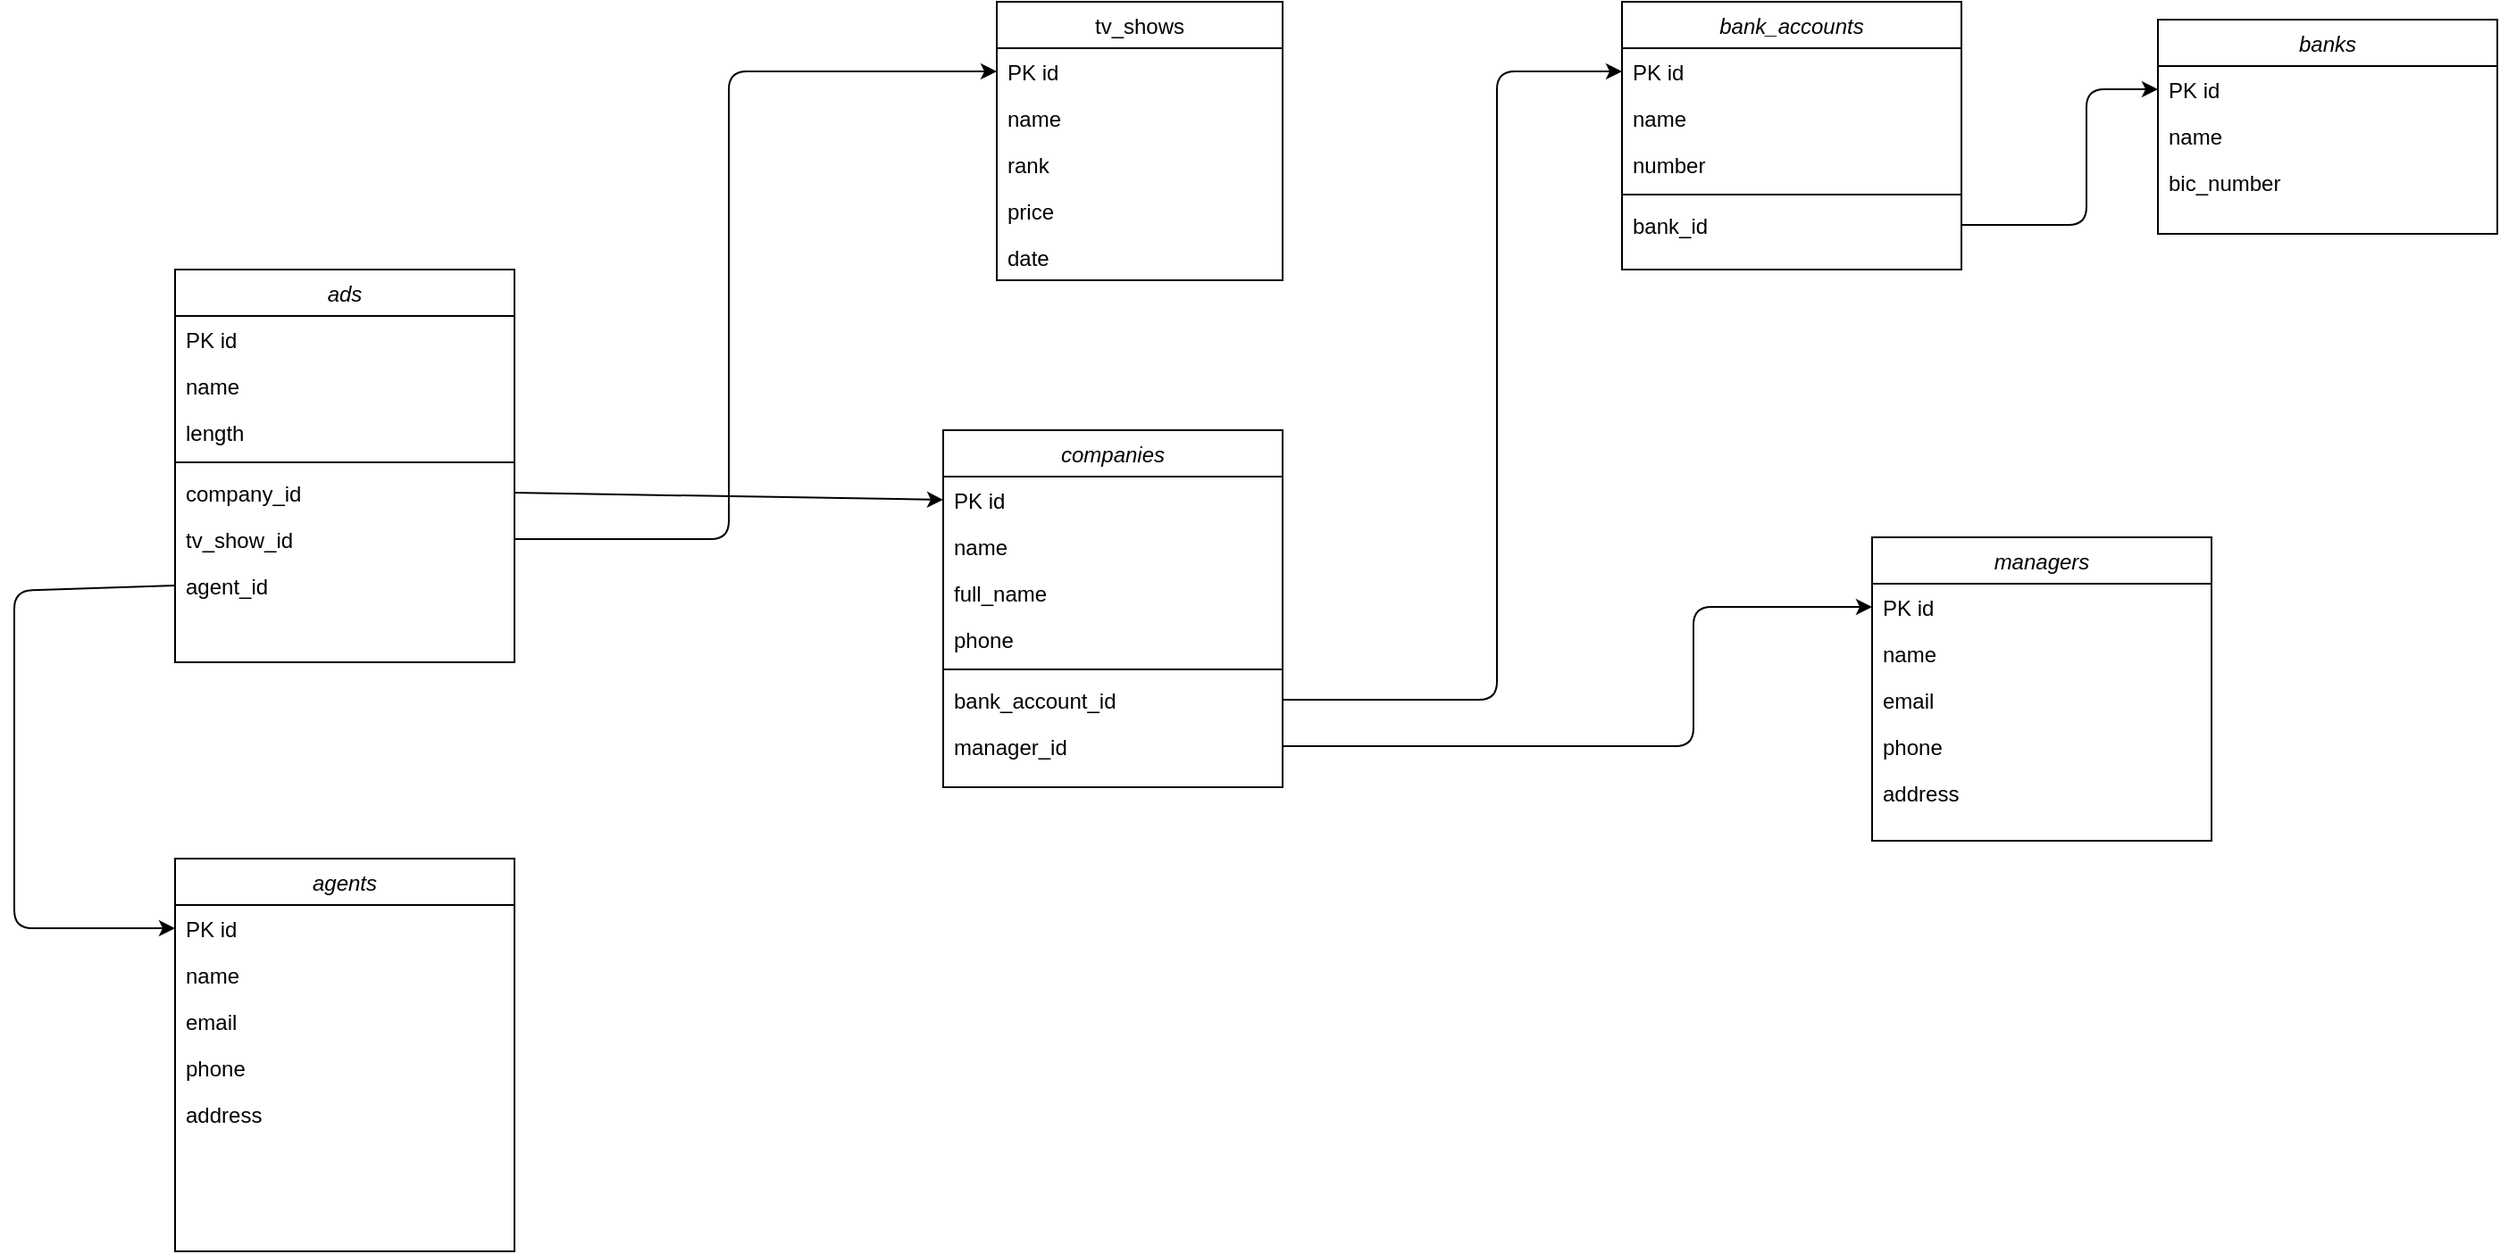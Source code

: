 <mxfile version="15.1.3" type="device"><diagram id="C5RBs43oDa-KdzZeNtuy" name="Page-1"><mxGraphModel dx="946" dy="1796" grid="1" gridSize="10" guides="1" tooltips="1" connect="1" arrows="1" fold="1" page="1" pageScale="1" pageWidth="827" pageHeight="1169" math="0" shadow="0"><root><mxCell id="WIyWlLk6GJQsqaUBKTNV-0"/><mxCell id="WIyWlLk6GJQsqaUBKTNV-1" parent="WIyWlLk6GJQsqaUBKTNV-0"/><mxCell id="D5qDx5r3grLyKqoLFF8v-0" value="tv_shows" style="swimlane;fontStyle=0;align=center;verticalAlign=top;childLayout=stackLayout;horizontal=1;startSize=26;horizontalStack=0;resizeParent=1;resizeLast=0;collapsible=1;marginBottom=0;rounded=0;shadow=0;strokeWidth=1;" vertex="1" parent="WIyWlLk6GJQsqaUBKTNV-1"><mxGeometry x="900" y="-480" width="160" height="156" as="geometry"><mxRectangle x="130" y="380" width="160" height="26" as="alternateBounds"/></mxGeometry></mxCell><mxCell id="D5qDx5r3grLyKqoLFF8v-1" value="PK id" style="text;align=left;verticalAlign=top;spacingLeft=4;spacingRight=4;overflow=hidden;rotatable=0;points=[[0,0.5],[1,0.5]];portConstraint=eastwest;" vertex="1" parent="D5qDx5r3grLyKqoLFF8v-0"><mxGeometry y="26" width="160" height="26" as="geometry"/></mxCell><mxCell id="D5qDx5r3grLyKqoLFF8v-2" value="name" style="text;align=left;verticalAlign=top;spacingLeft=4;spacingRight=4;overflow=hidden;rotatable=0;points=[[0,0.5],[1,0.5]];portConstraint=eastwest;" vertex="1" parent="D5qDx5r3grLyKqoLFF8v-0"><mxGeometry y="52" width="160" height="26" as="geometry"/></mxCell><mxCell id="D5qDx5r3grLyKqoLFF8v-3" value="rank" style="text;align=left;verticalAlign=top;spacingLeft=4;spacingRight=4;overflow=hidden;rotatable=0;points=[[0,0.5],[1,0.5]];portConstraint=eastwest;rounded=0;shadow=0;html=0;" vertex="1" parent="D5qDx5r3grLyKqoLFF8v-0"><mxGeometry y="78" width="160" height="26" as="geometry"/></mxCell><mxCell id="D5qDx5r3grLyKqoLFF8v-4" value="price" style="text;align=left;verticalAlign=top;spacingLeft=4;spacingRight=4;overflow=hidden;rotatable=0;points=[[0,0.5],[1,0.5]];portConstraint=eastwest;rounded=0;shadow=0;html=0;" vertex="1" parent="D5qDx5r3grLyKqoLFF8v-0"><mxGeometry y="104" width="160" height="26" as="geometry"/></mxCell><mxCell id="D5qDx5r3grLyKqoLFF8v-15" value="date" style="text;align=left;verticalAlign=top;spacingLeft=4;spacingRight=4;overflow=hidden;rotatable=0;points=[[0,0.5],[1,0.5]];portConstraint=eastwest;rounded=0;shadow=0;html=0;" vertex="1" parent="D5qDx5r3grLyKqoLFF8v-0"><mxGeometry y="130" width="160" height="26" as="geometry"/></mxCell><mxCell id="D5qDx5r3grLyKqoLFF8v-11" value="ads" style="swimlane;fontStyle=2;align=center;verticalAlign=top;childLayout=stackLayout;horizontal=1;startSize=26;horizontalStack=0;resizeParent=1;resizeLast=0;collapsible=1;marginBottom=0;rounded=0;shadow=0;strokeWidth=1;" vertex="1" parent="WIyWlLk6GJQsqaUBKTNV-1"><mxGeometry x="440" y="-330" width="190" height="220" as="geometry"><mxRectangle x="440" y="-330" width="160" height="26" as="alternateBounds"/></mxGeometry></mxCell><mxCell id="D5qDx5r3grLyKqoLFF8v-12" value="PK id" style="text;align=left;verticalAlign=top;spacingLeft=4;spacingRight=4;overflow=hidden;rotatable=0;points=[[0,0.5],[1,0.5]];portConstraint=eastwest;" vertex="1" parent="D5qDx5r3grLyKqoLFF8v-11"><mxGeometry y="26" width="190" height="26" as="geometry"/></mxCell><mxCell id="D5qDx5r3grLyKqoLFF8v-14" value="name" style="text;align=left;verticalAlign=top;spacingLeft=4;spacingRight=4;overflow=hidden;rotatable=0;points=[[0,0.5],[1,0.5]];portConstraint=eastwest;rounded=0;shadow=0;html=0;" vertex="1" parent="D5qDx5r3grLyKqoLFF8v-11"><mxGeometry y="52" width="190" height="26" as="geometry"/></mxCell><mxCell id="D5qDx5r3grLyKqoLFF8v-85" value="length" style="text;align=left;verticalAlign=top;spacingLeft=4;spacingRight=4;overflow=hidden;rotatable=0;points=[[0,0.5],[1,0.5]];portConstraint=eastwest;rounded=0;shadow=0;html=0;" vertex="1" parent="D5qDx5r3grLyKqoLFF8v-11"><mxGeometry y="78" width="190" height="26" as="geometry"/></mxCell><mxCell id="D5qDx5r3grLyKqoLFF8v-22" value="" style="line;html=1;strokeWidth=1;align=left;verticalAlign=middle;spacingTop=-1;spacingLeft=3;spacingRight=3;rotatable=0;labelPosition=right;points=[];portConstraint=eastwest;" vertex="1" parent="D5qDx5r3grLyKqoLFF8v-11"><mxGeometry y="104" width="190" height="8" as="geometry"/></mxCell><mxCell id="D5qDx5r3grLyKqoLFF8v-23" value="company_id" style="text;align=left;verticalAlign=top;spacingLeft=4;spacingRight=4;overflow=hidden;rotatable=0;points=[[0,0.5],[1,0.5]];portConstraint=eastwest;" vertex="1" parent="D5qDx5r3grLyKqoLFF8v-11"><mxGeometry y="112" width="190" height="26" as="geometry"/></mxCell><mxCell id="D5qDx5r3grLyKqoLFF8v-24" value="tv_show_id " style="text;align=left;verticalAlign=top;spacingLeft=4;spacingRight=4;overflow=hidden;rotatable=0;points=[[0,0.5],[1,0.5]];portConstraint=eastwest;" vertex="1" parent="D5qDx5r3grLyKqoLFF8v-11"><mxGeometry y="138" width="190" height="26" as="geometry"/></mxCell><mxCell id="D5qDx5r3grLyKqoLFF8v-79" value="agent_id" style="text;align=left;verticalAlign=top;spacingLeft=4;spacingRight=4;overflow=hidden;rotatable=0;points=[[0,0.5],[1,0.5]];portConstraint=eastwest;" vertex="1" parent="D5qDx5r3grLyKqoLFF8v-11"><mxGeometry y="164" width="190" height="26" as="geometry"/></mxCell><mxCell id="D5qDx5r3grLyKqoLFF8v-25" value="" style="endArrow=classic;html=1;exitX=1;exitY=0.5;exitDx=0;exitDy=0;entryX=0;entryY=0.5;entryDx=0;entryDy=0;" edge="1" parent="WIyWlLk6GJQsqaUBKTNV-1" source="D5qDx5r3grLyKqoLFF8v-24" target="D5qDx5r3grLyKqoLFF8v-1"><mxGeometry width="50" height="50" relative="1" as="geometry"><mxPoint x="550" y="-350" as="sourcePoint"/><mxPoint x="600" y="-400" as="targetPoint"/><Array as="points"><mxPoint x="750" y="-179"/><mxPoint x="750" y="-441"/></Array></mxGeometry></mxCell><mxCell id="D5qDx5r3grLyKqoLFF8v-26" value="companies" style="swimlane;fontStyle=2;align=center;verticalAlign=top;childLayout=stackLayout;horizontal=1;startSize=26;horizontalStack=0;resizeParent=1;resizeLast=0;collapsible=1;marginBottom=0;rounded=0;shadow=0;strokeWidth=1;" vertex="1" parent="WIyWlLk6GJQsqaUBKTNV-1"><mxGeometry x="870" y="-240" width="190" height="200" as="geometry"><mxRectangle x="230" y="140" width="160" height="26" as="alternateBounds"/></mxGeometry></mxCell><mxCell id="D5qDx5r3grLyKqoLFF8v-27" value="PK id" style="text;align=left;verticalAlign=top;spacingLeft=4;spacingRight=4;overflow=hidden;rotatable=0;points=[[0,0.5],[1,0.5]];portConstraint=eastwest;" vertex="1" parent="D5qDx5r3grLyKqoLFF8v-26"><mxGeometry y="26" width="190" height="26" as="geometry"/></mxCell><mxCell id="D5qDx5r3grLyKqoLFF8v-29" value="name" style="text;align=left;verticalAlign=top;spacingLeft=4;spacingRight=4;overflow=hidden;rotatable=0;points=[[0,0.5],[1,0.5]];portConstraint=eastwest;rounded=0;shadow=0;html=0;" vertex="1" parent="D5qDx5r3grLyKqoLFF8v-26"><mxGeometry y="52" width="190" height="26" as="geometry"/></mxCell><mxCell id="D5qDx5r3grLyKqoLFF8v-30" value="full_name" style="text;align=left;verticalAlign=top;spacingLeft=4;spacingRight=4;overflow=hidden;rotatable=0;points=[[0,0.5],[1,0.5]];portConstraint=eastwest;rounded=0;shadow=0;html=0;" vertex="1" parent="D5qDx5r3grLyKqoLFF8v-26"><mxGeometry y="78" width="190" height="26" as="geometry"/></mxCell><mxCell id="D5qDx5r3grLyKqoLFF8v-31" value="phone" style="text;align=left;verticalAlign=top;spacingLeft=4;spacingRight=4;overflow=hidden;rotatable=0;points=[[0,0.5],[1,0.5]];portConstraint=eastwest;rounded=0;shadow=0;html=0;" vertex="1" parent="D5qDx5r3grLyKqoLFF8v-26"><mxGeometry y="104" width="190" height="26" as="geometry"/></mxCell><mxCell id="D5qDx5r3grLyKqoLFF8v-33" value="" style="line;html=1;strokeWidth=1;align=left;verticalAlign=middle;spacingTop=-1;spacingLeft=3;spacingRight=3;rotatable=0;labelPosition=right;points=[];portConstraint=eastwest;" vertex="1" parent="D5qDx5r3grLyKqoLFF8v-26"><mxGeometry y="130" width="190" height="8" as="geometry"/></mxCell><mxCell id="D5qDx5r3grLyKqoLFF8v-34" value="bank_account_id" style="text;align=left;verticalAlign=top;spacingLeft=4;spacingRight=4;overflow=hidden;rotatable=0;points=[[0,0.5],[1,0.5]];portConstraint=eastwest;" vertex="1" parent="D5qDx5r3grLyKqoLFF8v-26"><mxGeometry y="138" width="190" height="26" as="geometry"/></mxCell><mxCell id="D5qDx5r3grLyKqoLFF8v-35" value="manager_id" style="text;align=left;verticalAlign=top;spacingLeft=4;spacingRight=4;overflow=hidden;rotatable=0;points=[[0,0.5],[1,0.5]];portConstraint=eastwest;" vertex="1" parent="D5qDx5r3grLyKqoLFF8v-26"><mxGeometry y="164" width="190" height="26" as="geometry"/></mxCell><mxCell id="D5qDx5r3grLyKqoLFF8v-36" value="" style="endArrow=classic;html=1;entryX=0;entryY=0.5;entryDx=0;entryDy=0;exitX=1;exitY=0.5;exitDx=0;exitDy=0;" edge="1" parent="WIyWlLk6GJQsqaUBKTNV-1" source="D5qDx5r3grLyKqoLFF8v-23" target="D5qDx5r3grLyKqoLFF8v-27"><mxGeometry width="50" height="50" relative="1" as="geometry"><mxPoint x="590" y="-120" as="sourcePoint"/><mxPoint x="640" y="-170" as="targetPoint"/></mxGeometry></mxCell><mxCell id="D5qDx5r3grLyKqoLFF8v-37" value="bank_accounts" style="swimlane;fontStyle=2;align=center;verticalAlign=top;childLayout=stackLayout;horizontal=1;startSize=26;horizontalStack=0;resizeParent=1;resizeLast=0;collapsible=1;marginBottom=0;rounded=0;shadow=0;strokeWidth=1;" vertex="1" parent="WIyWlLk6GJQsqaUBKTNV-1"><mxGeometry x="1250" y="-480" width="190" height="150" as="geometry"><mxRectangle x="230" y="140" width="160" height="26" as="alternateBounds"/></mxGeometry></mxCell><mxCell id="D5qDx5r3grLyKqoLFF8v-38" value="PK id" style="text;align=left;verticalAlign=top;spacingLeft=4;spacingRight=4;overflow=hidden;rotatable=0;points=[[0,0.5],[1,0.5]];portConstraint=eastwest;" vertex="1" parent="D5qDx5r3grLyKqoLFF8v-37"><mxGeometry y="26" width="190" height="26" as="geometry"/></mxCell><mxCell id="D5qDx5r3grLyKqoLFF8v-39" value="name" style="text;align=left;verticalAlign=top;spacingLeft=4;spacingRight=4;overflow=hidden;rotatable=0;points=[[0,0.5],[1,0.5]];portConstraint=eastwest;rounded=0;shadow=0;html=0;" vertex="1" parent="D5qDx5r3grLyKqoLFF8v-37"><mxGeometry y="52" width="190" height="26" as="geometry"/></mxCell><mxCell id="D5qDx5r3grLyKqoLFF8v-40" value="number" style="text;align=left;verticalAlign=top;spacingLeft=4;spacingRight=4;overflow=hidden;rotatable=0;points=[[0,0.5],[1,0.5]];portConstraint=eastwest;rounded=0;shadow=0;html=0;" vertex="1" parent="D5qDx5r3grLyKqoLFF8v-37"><mxGeometry y="78" width="190" height="26" as="geometry"/></mxCell><mxCell id="D5qDx5r3grLyKqoLFF8v-42" value="" style="line;html=1;strokeWidth=1;align=left;verticalAlign=middle;spacingTop=-1;spacingLeft=3;spacingRight=3;rotatable=0;labelPosition=right;points=[];portConstraint=eastwest;" vertex="1" parent="D5qDx5r3grLyKqoLFF8v-37"><mxGeometry y="104" width="190" height="8" as="geometry"/></mxCell><mxCell id="D5qDx5r3grLyKqoLFF8v-44" value="bank_id" style="text;align=left;verticalAlign=top;spacingLeft=4;spacingRight=4;overflow=hidden;rotatable=0;points=[[0,0.5],[1,0.5]];portConstraint=eastwest;" vertex="1" parent="D5qDx5r3grLyKqoLFF8v-37"><mxGeometry y="112" width="190" height="26" as="geometry"/></mxCell><mxCell id="D5qDx5r3grLyKqoLFF8v-45" value="" style="endArrow=classic;html=1;exitX=1;exitY=0.5;exitDx=0;exitDy=0;entryX=0;entryY=0.5;entryDx=0;entryDy=0;" edge="1" parent="WIyWlLk6GJQsqaUBKTNV-1" source="D5qDx5r3grLyKqoLFF8v-34" target="D5qDx5r3grLyKqoLFF8v-38"><mxGeometry width="50" height="50" relative="1" as="geometry"><mxPoint x="960" y="-200" as="sourcePoint"/><mxPoint x="1200" y="-420" as="targetPoint"/><Array as="points"><mxPoint x="1180" y="-89"/><mxPoint x="1180" y="-441"/></Array></mxGeometry></mxCell><mxCell id="D5qDx5r3grLyKqoLFF8v-46" value="banks" style="swimlane;fontStyle=2;align=center;verticalAlign=top;childLayout=stackLayout;horizontal=1;startSize=26;horizontalStack=0;resizeParent=1;resizeLast=0;collapsible=1;marginBottom=0;rounded=0;shadow=0;strokeWidth=1;" vertex="1" parent="WIyWlLk6GJQsqaUBKTNV-1"><mxGeometry x="1550" y="-470" width="190" height="120" as="geometry"><mxRectangle x="230" y="140" width="160" height="26" as="alternateBounds"/></mxGeometry></mxCell><mxCell id="D5qDx5r3grLyKqoLFF8v-47" value="PK id" style="text;align=left;verticalAlign=top;spacingLeft=4;spacingRight=4;overflow=hidden;rotatable=0;points=[[0,0.5],[1,0.5]];portConstraint=eastwest;" vertex="1" parent="D5qDx5r3grLyKqoLFF8v-46"><mxGeometry y="26" width="190" height="26" as="geometry"/></mxCell><mxCell id="D5qDx5r3grLyKqoLFF8v-48" value="name" style="text;align=left;verticalAlign=top;spacingLeft=4;spacingRight=4;overflow=hidden;rotatable=0;points=[[0,0.5],[1,0.5]];portConstraint=eastwest;rounded=0;shadow=0;html=0;" vertex="1" parent="D5qDx5r3grLyKqoLFF8v-46"><mxGeometry y="52" width="190" height="26" as="geometry"/></mxCell><mxCell id="D5qDx5r3grLyKqoLFF8v-49" value="bic_number" style="text;align=left;verticalAlign=top;spacingLeft=4;spacingRight=4;overflow=hidden;rotatable=0;points=[[0,0.5],[1,0.5]];portConstraint=eastwest;rounded=0;shadow=0;html=0;" vertex="1" parent="D5qDx5r3grLyKqoLFF8v-46"><mxGeometry y="78" width="190" height="26" as="geometry"/></mxCell><mxCell id="D5qDx5r3grLyKqoLFF8v-52" value="" style="endArrow=classic;html=1;entryX=0;entryY=0.5;entryDx=0;entryDy=0;exitX=1;exitY=0.5;exitDx=0;exitDy=0;" edge="1" parent="WIyWlLk6GJQsqaUBKTNV-1" source="D5qDx5r3grLyKqoLFF8v-44" target="D5qDx5r3grLyKqoLFF8v-47"><mxGeometry width="50" height="50" relative="1" as="geometry"><mxPoint x="1160" y="-200" as="sourcePoint"/><mxPoint x="1210" y="-250" as="targetPoint"/><Array as="points"><mxPoint x="1510" y="-355"/><mxPoint x="1510" y="-431"/></Array></mxGeometry></mxCell><mxCell id="D5qDx5r3grLyKqoLFF8v-53" value="agents" style="swimlane;fontStyle=2;align=center;verticalAlign=top;childLayout=stackLayout;horizontal=1;startSize=26;horizontalStack=0;resizeParent=1;resizeLast=0;collapsible=1;marginBottom=0;rounded=0;shadow=0;strokeWidth=1;" vertex="1" parent="WIyWlLk6GJQsqaUBKTNV-1"><mxGeometry x="440" width="190" height="220" as="geometry"><mxRectangle x="230" y="140" width="160" height="26" as="alternateBounds"/></mxGeometry></mxCell><mxCell id="D5qDx5r3grLyKqoLFF8v-54" value="PK id" style="text;align=left;verticalAlign=top;spacingLeft=4;spacingRight=4;overflow=hidden;rotatable=0;points=[[0,0.5],[1,0.5]];portConstraint=eastwest;" vertex="1" parent="D5qDx5r3grLyKqoLFF8v-53"><mxGeometry y="26" width="190" height="26" as="geometry"/></mxCell><mxCell id="D5qDx5r3grLyKqoLFF8v-55" value="name" style="text;align=left;verticalAlign=top;spacingLeft=4;spacingRight=4;overflow=hidden;rotatable=0;points=[[0,0.5],[1,0.5]];portConstraint=eastwest;rounded=0;shadow=0;html=0;" vertex="1" parent="D5qDx5r3grLyKqoLFF8v-53"><mxGeometry y="52" width="190" height="26" as="geometry"/></mxCell><mxCell id="D5qDx5r3grLyKqoLFF8v-56" value="email" style="text;align=left;verticalAlign=top;spacingLeft=4;spacingRight=4;overflow=hidden;rotatable=0;points=[[0,0.5],[1,0.5]];portConstraint=eastwest;rounded=0;shadow=0;html=0;" vertex="1" parent="D5qDx5r3grLyKqoLFF8v-53"><mxGeometry y="78" width="190" height="26" as="geometry"/></mxCell><mxCell id="D5qDx5r3grLyKqoLFF8v-82" value="phone" style="text;align=left;verticalAlign=top;spacingLeft=4;spacingRight=4;overflow=hidden;rotatable=0;points=[[0,0.5],[1,0.5]];portConstraint=eastwest;rounded=0;shadow=0;html=0;" vertex="1" parent="D5qDx5r3grLyKqoLFF8v-53"><mxGeometry y="104" width="190" height="26" as="geometry"/></mxCell><mxCell id="D5qDx5r3grLyKqoLFF8v-83" value="address" style="text;align=left;verticalAlign=top;spacingLeft=4;spacingRight=4;overflow=hidden;rotatable=0;points=[[0,0.5],[1,0.5]];portConstraint=eastwest;rounded=0;shadow=0;html=0;" vertex="1" parent="D5qDx5r3grLyKqoLFF8v-53"><mxGeometry y="130" width="190" height="26" as="geometry"/></mxCell><mxCell id="D5qDx5r3grLyKqoLFF8v-60" value="managers" style="swimlane;fontStyle=2;align=center;verticalAlign=top;childLayout=stackLayout;horizontal=1;startSize=26;horizontalStack=0;resizeParent=1;resizeLast=0;collapsible=1;marginBottom=0;rounded=0;shadow=0;strokeWidth=1;" vertex="1" parent="WIyWlLk6GJQsqaUBKTNV-1"><mxGeometry x="1390" y="-180" width="190" height="170" as="geometry"><mxRectangle x="230" y="140" width="160" height="26" as="alternateBounds"/></mxGeometry></mxCell><mxCell id="D5qDx5r3grLyKqoLFF8v-61" value="PK id" style="text;align=left;verticalAlign=top;spacingLeft=4;spacingRight=4;overflow=hidden;rotatable=0;points=[[0,0.5],[1,0.5]];portConstraint=eastwest;" vertex="1" parent="D5qDx5r3grLyKqoLFF8v-60"><mxGeometry y="26" width="190" height="26" as="geometry"/></mxCell><mxCell id="D5qDx5r3grLyKqoLFF8v-62" value="name" style="text;align=left;verticalAlign=top;spacingLeft=4;spacingRight=4;overflow=hidden;rotatable=0;points=[[0,0.5],[1,0.5]];portConstraint=eastwest;rounded=0;shadow=0;html=0;" vertex="1" parent="D5qDx5r3grLyKqoLFF8v-60"><mxGeometry y="52" width="190" height="26" as="geometry"/></mxCell><mxCell id="D5qDx5r3grLyKqoLFF8v-63" value="email" style="text;align=left;verticalAlign=top;spacingLeft=4;spacingRight=4;overflow=hidden;rotatable=0;points=[[0,0.5],[1,0.5]];portConstraint=eastwest;rounded=0;shadow=0;html=0;" vertex="1" parent="D5qDx5r3grLyKqoLFF8v-60"><mxGeometry y="78" width="190" height="26" as="geometry"/></mxCell><mxCell id="D5qDx5r3grLyKqoLFF8v-64" value="phone" style="text;align=left;verticalAlign=top;spacingLeft=4;spacingRight=4;overflow=hidden;rotatable=0;points=[[0,0.5],[1,0.5]];portConstraint=eastwest;rounded=0;shadow=0;html=0;" vertex="1" parent="D5qDx5r3grLyKqoLFF8v-60"><mxGeometry y="104" width="190" height="26" as="geometry"/></mxCell><mxCell id="D5qDx5r3grLyKqoLFF8v-81" value="address" style="text;align=left;verticalAlign=top;spacingLeft=4;spacingRight=4;overflow=hidden;rotatable=0;points=[[0,0.5],[1,0.5]];portConstraint=eastwest;rounded=0;shadow=0;html=0;" vertex="1" parent="D5qDx5r3grLyKqoLFF8v-60"><mxGeometry y="130" width="190" height="26" as="geometry"/></mxCell><mxCell id="D5qDx5r3grLyKqoLFF8v-68" value="" style="endArrow=classic;html=1;entryX=0;entryY=0.5;entryDx=0;entryDy=0;exitX=1;exitY=0.5;exitDx=0;exitDy=0;" edge="1" parent="WIyWlLk6GJQsqaUBKTNV-1" source="D5qDx5r3grLyKqoLFF8v-35" target="D5qDx5r3grLyKqoLFF8v-61"><mxGeometry width="50" height="50" relative="1" as="geometry"><mxPoint x="1060" y="-150" as="sourcePoint"/><mxPoint x="1110" y="-200" as="targetPoint"/><Array as="points"><mxPoint x="1290" y="-63"/><mxPoint x="1290" y="-141"/></Array></mxGeometry></mxCell><mxCell id="D5qDx5r3grLyKqoLFF8v-80" value="" style="endArrow=classic;html=1;exitX=0;exitY=0.5;exitDx=0;exitDy=0;entryX=0;entryY=0.5;entryDx=0;entryDy=0;" edge="1" parent="WIyWlLk6GJQsqaUBKTNV-1" source="D5qDx5r3grLyKqoLFF8v-79" target="D5qDx5r3grLyKqoLFF8v-54"><mxGeometry width="50" height="50" relative="1" as="geometry"><mxPoint x="580" y="-80" as="sourcePoint"/><mxPoint x="280" y="-130" as="targetPoint"/><Array as="points"><mxPoint x="350" y="-150"/><mxPoint x="350" y="39"/></Array></mxGeometry></mxCell></root></mxGraphModel></diagram></mxfile>